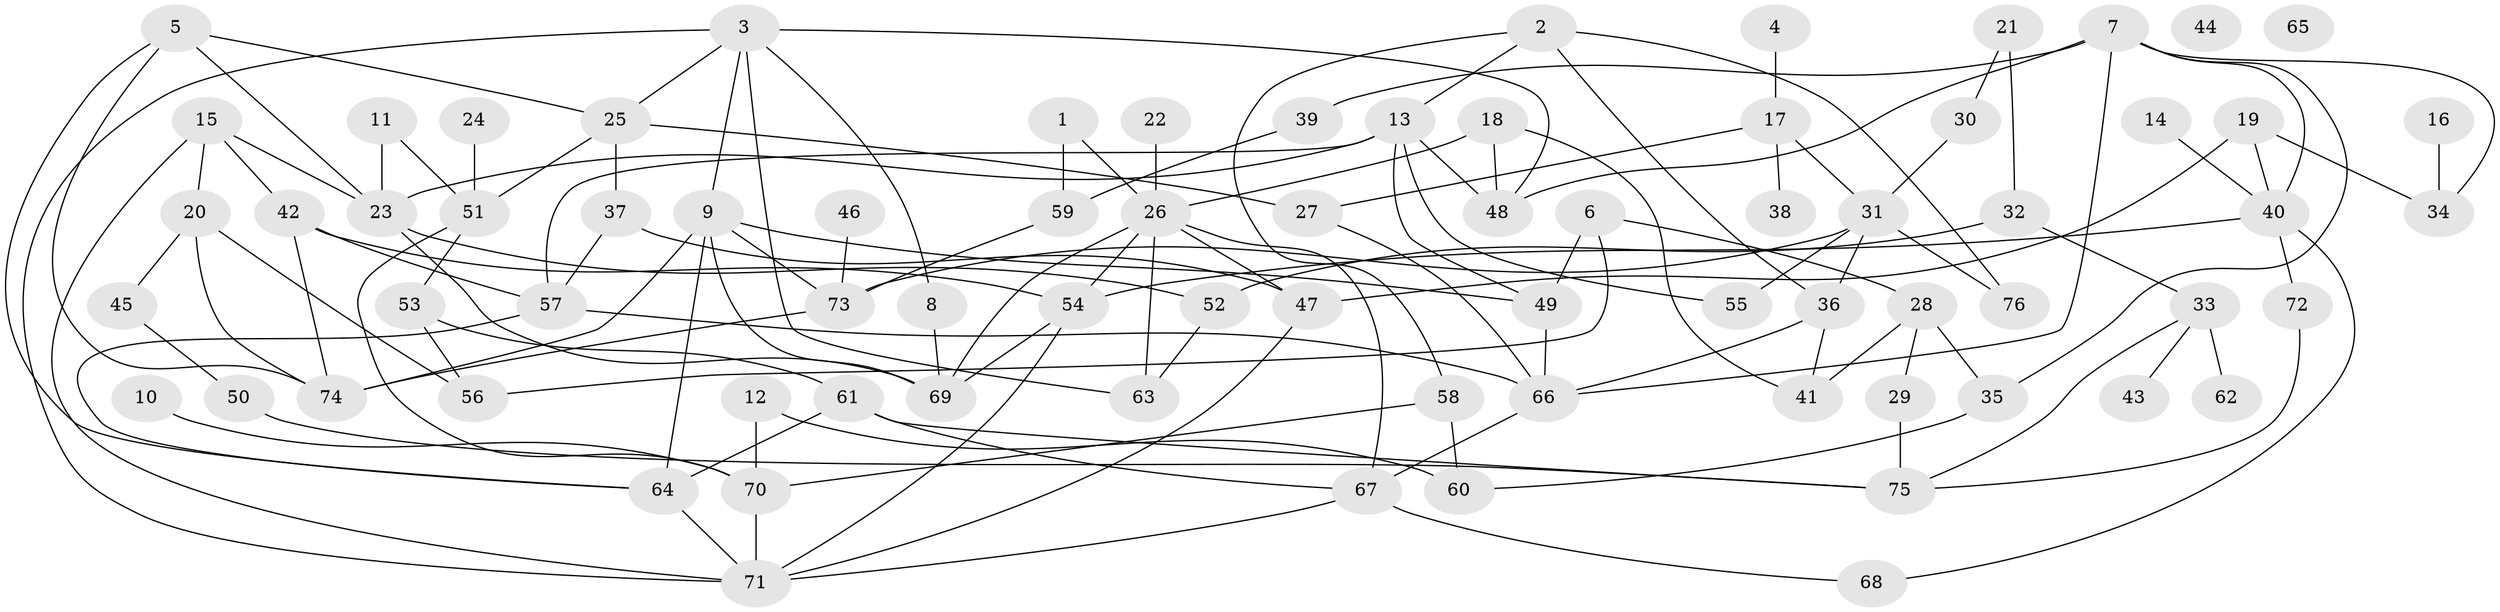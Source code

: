// Generated by graph-tools (version 1.1) at 2025/33/03/09/25 02:33:42]
// undirected, 76 vertices, 128 edges
graph export_dot {
graph [start="1"]
  node [color=gray90,style=filled];
  1;
  2;
  3;
  4;
  5;
  6;
  7;
  8;
  9;
  10;
  11;
  12;
  13;
  14;
  15;
  16;
  17;
  18;
  19;
  20;
  21;
  22;
  23;
  24;
  25;
  26;
  27;
  28;
  29;
  30;
  31;
  32;
  33;
  34;
  35;
  36;
  37;
  38;
  39;
  40;
  41;
  42;
  43;
  44;
  45;
  46;
  47;
  48;
  49;
  50;
  51;
  52;
  53;
  54;
  55;
  56;
  57;
  58;
  59;
  60;
  61;
  62;
  63;
  64;
  65;
  66;
  67;
  68;
  69;
  70;
  71;
  72;
  73;
  74;
  75;
  76;
  1 -- 26;
  1 -- 59;
  2 -- 13;
  2 -- 36;
  2 -- 58;
  2 -- 76;
  3 -- 8;
  3 -- 9;
  3 -- 25;
  3 -- 48;
  3 -- 63;
  3 -- 71;
  4 -- 17;
  5 -- 23;
  5 -- 25;
  5 -- 64;
  5 -- 74;
  6 -- 28;
  6 -- 49;
  6 -- 56;
  7 -- 34;
  7 -- 35;
  7 -- 39;
  7 -- 40;
  7 -- 48;
  7 -- 66;
  8 -- 69;
  9 -- 49;
  9 -- 64;
  9 -- 69;
  9 -- 73;
  9 -- 74;
  10 -- 70;
  11 -- 23;
  11 -- 51;
  12 -- 60;
  12 -- 70;
  13 -- 23;
  13 -- 48;
  13 -- 49;
  13 -- 55;
  13 -- 57;
  14 -- 40;
  15 -- 20;
  15 -- 23;
  15 -- 42;
  15 -- 71;
  16 -- 34;
  17 -- 27;
  17 -- 31;
  17 -- 38;
  18 -- 26;
  18 -- 41;
  18 -- 48;
  19 -- 34;
  19 -- 40;
  19 -- 47;
  20 -- 45;
  20 -- 56;
  20 -- 74;
  21 -- 30;
  21 -- 32;
  22 -- 26;
  23 -- 52;
  23 -- 69;
  24 -- 51;
  25 -- 27;
  25 -- 37;
  25 -- 51;
  26 -- 47;
  26 -- 54;
  26 -- 63;
  26 -- 67;
  26 -- 69;
  27 -- 66;
  28 -- 29;
  28 -- 35;
  28 -- 41;
  29 -- 75;
  30 -- 31;
  31 -- 36;
  31 -- 55;
  31 -- 73;
  31 -- 76;
  32 -- 33;
  32 -- 52;
  33 -- 43;
  33 -- 62;
  33 -- 75;
  35 -- 60;
  36 -- 41;
  36 -- 66;
  37 -- 47;
  37 -- 57;
  39 -- 59;
  40 -- 54;
  40 -- 68;
  40 -- 72;
  42 -- 54;
  42 -- 57;
  42 -- 74;
  45 -- 50;
  46 -- 73;
  47 -- 71;
  49 -- 66;
  50 -- 75;
  51 -- 53;
  51 -- 70;
  52 -- 63;
  53 -- 56;
  53 -- 61;
  54 -- 69;
  54 -- 71;
  57 -- 64;
  57 -- 66;
  58 -- 60;
  58 -- 70;
  59 -- 73;
  61 -- 64;
  61 -- 67;
  61 -- 75;
  64 -- 71;
  66 -- 67;
  67 -- 68;
  67 -- 71;
  70 -- 71;
  72 -- 75;
  73 -- 74;
}
